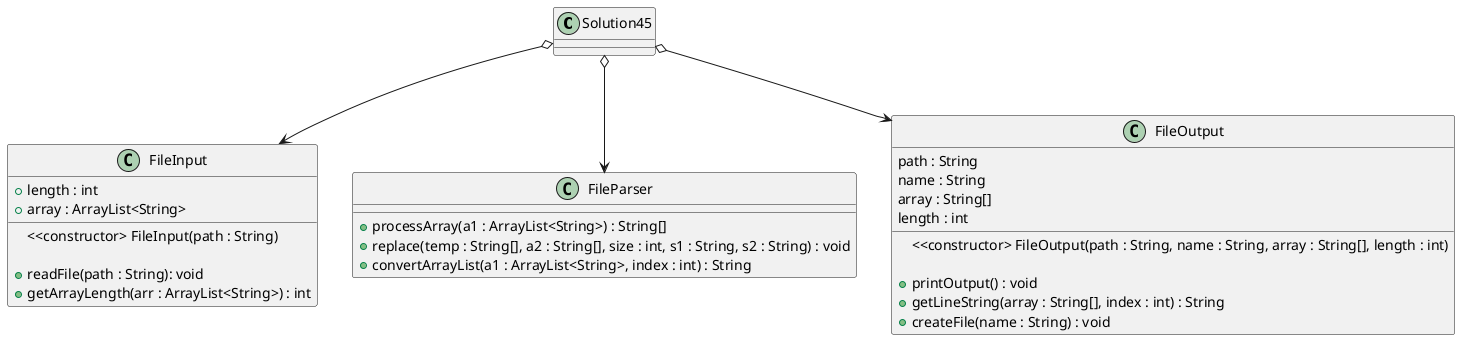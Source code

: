 @startuml
'https://plantuml.com/class-diagram

class Solution45 {
}

class FileInput {
    + length : int
    + array : ArrayList<String>

    <<constructor> FileInput(path : String)

    + readFile(path : String): void
    + getArrayLength(arr : ArrayList<String>) : int

}

class FileParser {
    + processArray(a1 : ArrayList<String>) : String[]
    + replace(temp : String[], a2 : String[], size : int, s1 : String, s2 : String) : void
    + convertArrayList(a1 : ArrayList<String>, index : int) : String
}

class FileOutput {
    path : String
    name : String
    array : String[]
    length : int

    <<constructor> FileOutput(path : String, name : String, array : String[], length : int)

    + printOutput() : void
    + getLineString(array : String[], index : int) : String
    + createFile(name : String) : void
}

Solution45 o--> FileOutput
Solution45 o--> FileParser
Solution45 o--> FileInput

@enduml